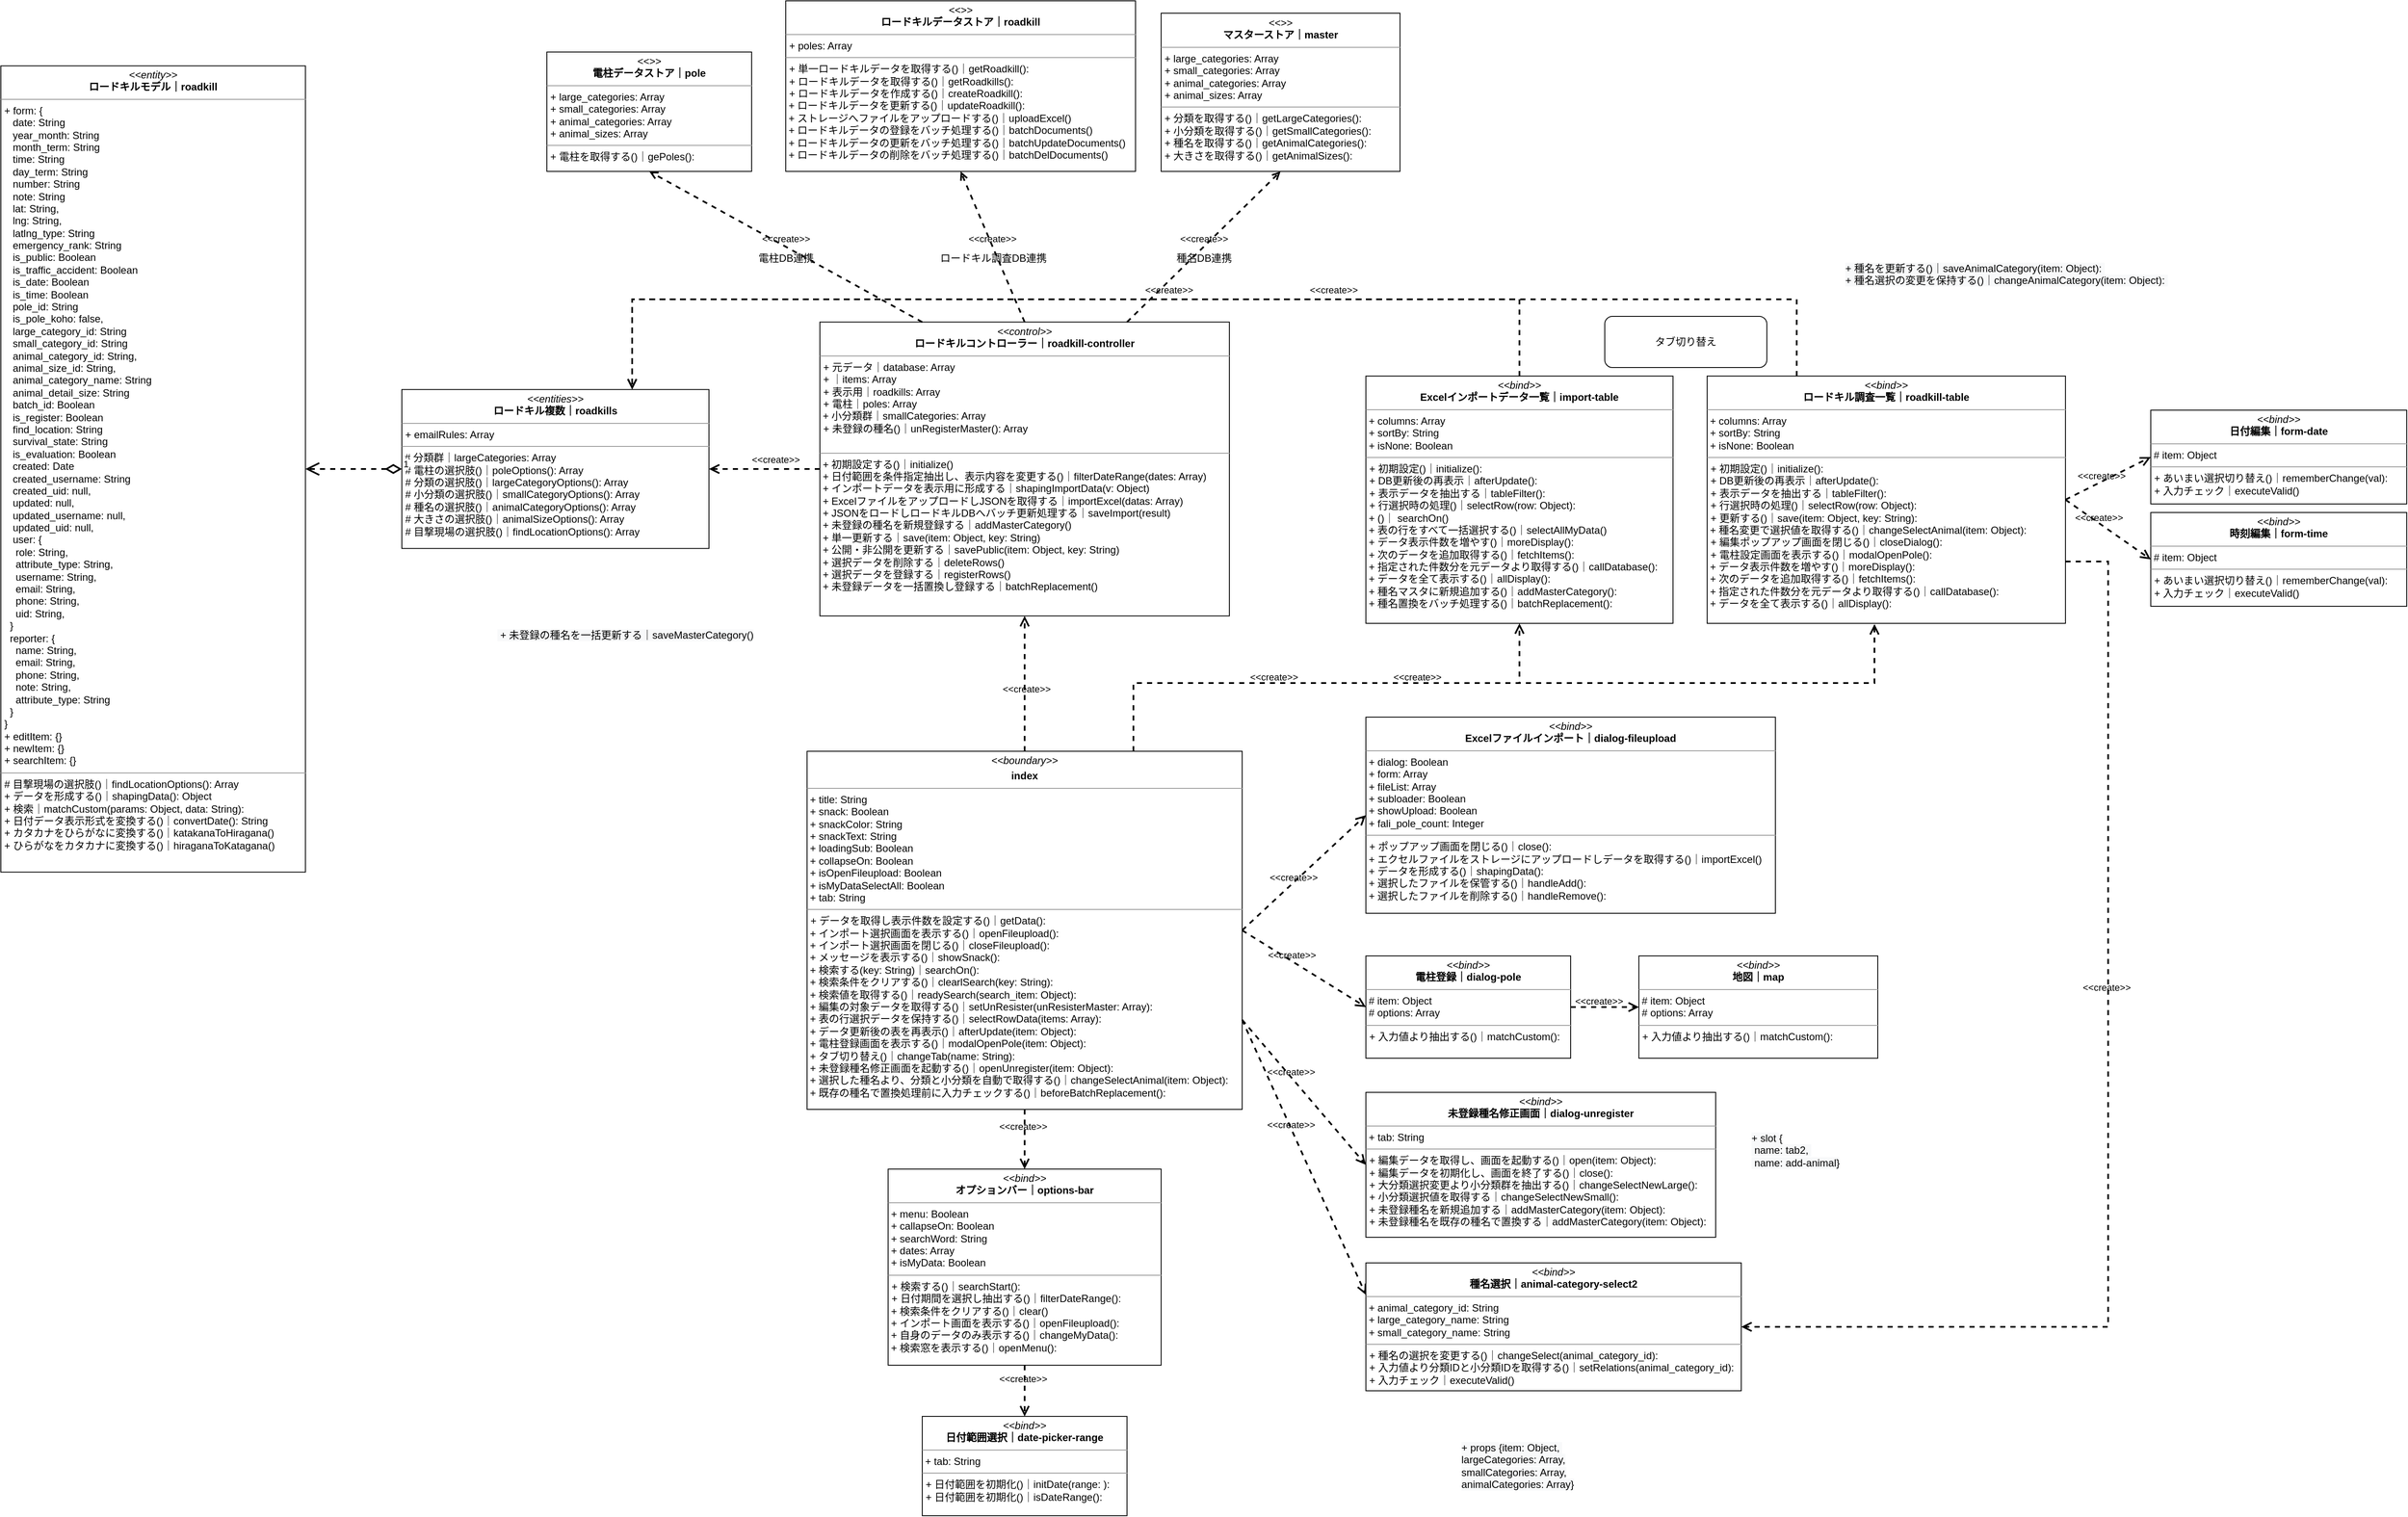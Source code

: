 <mxfile version="20.5.3" type="github">
  <diagram id="zyart6CyCgwCbj-dB3mO" name="ページ1">
    <mxGraphModel dx="1805" dy="4133" grid="1" gridSize="10" guides="1" tooltips="1" connect="1" arrows="1" fold="1" page="1" pageScale="1" pageWidth="1654" pageHeight="1169" math="0" shadow="0">
      <root>
        <mxCell id="0" />
        <mxCell id="1" parent="0" />
        <mxCell id="S_mowEQjYaKNZHytIynT-1" value="&lt;p style=&quot;margin:0px;margin-top:4px;text-align:center;&quot;&gt;&lt;i&gt;&amp;lt;&amp;lt;control&amp;gt;&amp;gt;&lt;/i&gt;&lt;br&gt;&lt;b&gt;ロードキルコントローラー｜roadkill-controller&lt;/b&gt;&lt;/p&gt;&lt;hr size=&quot;1&quot;&gt;&lt;p style=&quot;margin: 0px 0px 0px 4px;&quot;&gt;+ 元データ｜database: Array&lt;br&gt;&lt;/p&gt;&lt;p style=&quot;margin: 0px 0px 0px 4px;&quot;&gt;+ ｜items: Array&lt;br&gt;&lt;/p&gt;&lt;p style=&quot;margin: 0px 0px 0px 4px;&quot;&gt;+ 表示用｜roadkills: Array&lt;/p&gt;&lt;p style=&quot;margin: 0px 0px 0px 4px;&quot;&gt;+ 電柱｜poles: Array&lt;br&gt;&lt;/p&gt;&lt;div&gt;&lt;div&gt;&amp;nbsp;+ 小分類群｜smallCategories: Array&lt;/div&gt;&lt;/div&gt;&lt;p style=&quot;margin:0px;margin-left:4px;&quot;&gt;+ 未登録の種名()｜unRegisterMaster(): Array&lt;/p&gt;&lt;br&gt;&lt;div&gt;&lt;/div&gt;&lt;hr size=&quot;1&quot;&gt;&lt;p style=&quot;margin:0px;margin-left:4px;&quot;&gt;&lt;/p&gt;&amp;nbsp;&lt;span style=&quot;background-color: initial;&quot;&gt;+ 初期設定&lt;/span&gt;する()｜&lt;span style=&quot;background-color: initial;&quot;&gt;initialize()&lt;/span&gt;&lt;span style=&quot;background-color: initial;&quot;&gt;&lt;br&gt;&lt;/span&gt;&amp;nbsp;+ 日付範囲を条件指定抽出し、表示内容を変更する()｜&lt;span style=&quot;background-color: initial;&quot;&gt;filterDateRange(dates: Array)&lt;br&gt;&lt;/span&gt;&lt;span style=&quot;background-color: initial;&quot;&gt;&amp;nbsp;+ インポートデータを表示用に形成する｜shapingImportData(v: Object)&lt;br&gt;&lt;/span&gt;&amp;nbsp;+ ExcelファイルをアップロードしJSONを取得する｜importExcel(datas: Array)&lt;br&gt;&amp;nbsp;+ JSONをロードしロードキルDBへバッチ更新処理する｜saveImport(result)&lt;br&gt;&amp;nbsp;+ 未登録の種名を新規登録する｜addMasterCategory()&lt;br&gt;&amp;nbsp;+ 単一更新する｜save(item: Object, key: String)&lt;br&gt;&amp;nbsp;+ 公開・非公開を更新する｜savePublic(item: Object, key: String)&lt;br&gt;&amp;nbsp;+ 選択データを削除する｜deleteRows()&lt;br&gt;&amp;nbsp;+ 選択データを登録する｜registerRows()&lt;br&gt;&amp;nbsp;+ 未登録データを一括置換し登録する｜batchReplacement()" style="verticalAlign=top;align=left;overflow=fill;fontSize=12;fontFamily=Helvetica;html=1;" parent="1" vertex="1">
          <mxGeometry x="1120" y="-1903.31" width="480" height="344.63" as="geometry" />
        </mxCell>
        <mxCell id="S_mowEQjYaKNZHytIynT-2" value="&lt;p style=&quot;margin:0px;margin-top:4px;text-align:center;&quot;&gt;&lt;i&gt;&amp;lt;&amp;lt;entity&amp;gt;&amp;gt;&lt;/i&gt;&lt;br&gt;&lt;b&gt;ロードキルモデル｜roadkill&lt;/b&gt;&lt;/p&gt;&lt;hr size=&quot;1&quot;&gt;&lt;p style=&quot;margin:0px;margin-left:4px;&quot;&gt;&lt;span style=&quot;background-color: initial;&quot;&gt;+ form: {&amp;nbsp;&lt;/span&gt;&lt;br&gt;&lt;/p&gt;&lt;p style=&quot;margin:0px;margin-left:4px;&quot;&gt;&amp;nbsp; &amp;nbsp;date: String&lt;/p&gt;&lt;p style=&quot;margin:0px;margin-left:4px;&quot;&gt;&amp;nbsp; &amp;nbsp;year_month: String&lt;/p&gt;&lt;p style=&quot;margin:0px;margin-left:4px;&quot;&gt;&amp;nbsp; &amp;nbsp;month_term: String&lt;/p&gt;&lt;p style=&quot;margin:0px;margin-left:4px;&quot;&gt;&amp;nbsp; &amp;nbsp;time: String&lt;/p&gt;&lt;p style=&quot;margin:0px;margin-left:4px;&quot;&gt;&amp;nbsp; &amp;nbsp;day_term: String&lt;/p&gt;&lt;p style=&quot;margin:0px;margin-left:4px;&quot;&gt;&amp;nbsp; &amp;nbsp;number: String&lt;/p&gt;&lt;p style=&quot;margin:0px;margin-left:4px;&quot;&gt;&amp;nbsp; &amp;nbsp;note: String&lt;/p&gt;&lt;p style=&quot;margin:0px;margin-left:4px;&quot;&gt;&amp;nbsp; &amp;nbsp;lat: String,&lt;/p&gt;&lt;p style=&quot;margin:0px;margin-left:4px;&quot;&gt;&amp;nbsp; &amp;nbsp;lng: String,&lt;/p&gt;&lt;p style=&quot;margin:0px;margin-left:4px;&quot;&gt;&amp;nbsp; &amp;nbsp;latlng_type: String&lt;/p&gt;&lt;p style=&quot;margin:0px;margin-left:4px;&quot;&gt;&amp;nbsp; &amp;nbsp;emergency_rank: String&lt;/p&gt;&lt;p style=&quot;margin:0px;margin-left:4px;&quot;&gt;&amp;nbsp; &amp;nbsp;is_public: Boolean&lt;/p&gt;&lt;p style=&quot;margin:0px;margin-left:4px;&quot;&gt;&amp;nbsp; &amp;nbsp;is_traffic_accident: Boolean&lt;/p&gt;&lt;p style=&quot;margin:0px;margin-left:4px;&quot;&gt;&lt;span style=&quot;background-color: initial;&quot;&gt;&amp;nbsp; &amp;nbsp;is_date: Boolean&lt;/span&gt;&lt;br&gt;&lt;/p&gt;&lt;p style=&quot;margin:0px;margin-left:4px;&quot;&gt;&amp;nbsp; &amp;nbsp;is_time: Boolean&lt;/p&gt;&lt;p style=&quot;margin:0px;margin-left:4px;&quot;&gt;&amp;nbsp; &amp;nbsp;pole_id: String&lt;/p&gt;&lt;p style=&quot;margin:0px;margin-left:4px;&quot;&gt;&amp;nbsp; &amp;nbsp;is_pole_koho: false,&lt;/p&gt;&lt;p style=&quot;margin:0px;margin-left:4px;&quot;&gt;&amp;nbsp; &amp;nbsp;large_category_id: String&lt;/p&gt;&lt;p style=&quot;margin:0px;margin-left:4px;&quot;&gt;&amp;nbsp; &amp;nbsp;small_category_id: String&lt;/p&gt;&lt;p style=&quot;margin:0px;margin-left:4px;&quot;&gt;&amp;nbsp; &amp;nbsp;animal_category_id: String,&lt;/p&gt;&lt;p style=&quot;margin:0px;margin-left:4px;&quot;&gt;&amp;nbsp; &amp;nbsp;animal_size_id: String,&lt;/p&gt;&lt;p style=&quot;margin:0px;margin-left:4px;&quot;&gt;&amp;nbsp; &amp;nbsp;animal_category_name: String&lt;/p&gt;&lt;p style=&quot;margin:0px;margin-left:4px;&quot;&gt;&amp;nbsp; &amp;nbsp;animal_detail_size: String&lt;/p&gt;&lt;p style=&quot;margin:0px;margin-left:4px;&quot;&gt;&amp;nbsp; &amp;nbsp;batch_id: Boolean&lt;/p&gt;&lt;p style=&quot;margin:0px;margin-left:4px;&quot;&gt;&amp;nbsp; &amp;nbsp;is_register: Boolean&lt;br&gt;&lt;/p&gt;&lt;p style=&quot;margin:0px;margin-left:4px;&quot;&gt;&amp;nbsp; &amp;nbsp;find_location: String&lt;/p&gt;&lt;p style=&quot;margin:0px;margin-left:4px;&quot;&gt;&amp;nbsp; &amp;nbsp;survival_state: String&lt;/p&gt;&lt;p style=&quot;margin:0px;margin-left:4px;&quot;&gt;&amp;nbsp; &amp;nbsp;is_evaluation: Boolean&lt;/p&gt;&lt;p style=&quot;margin:0px;margin-left:4px;&quot;&gt;&amp;nbsp; &amp;nbsp;created: Date&lt;/p&gt;&lt;p style=&quot;margin:0px;margin-left:4px;&quot;&gt;&amp;nbsp; &amp;nbsp;created_username: String&lt;/p&gt;&lt;p style=&quot;margin:0px;margin-left:4px;&quot;&gt;&amp;nbsp; &amp;nbsp;created_uid: null,&lt;/p&gt;&lt;p style=&quot;margin:0px;margin-left:4px;&quot;&gt;&amp;nbsp; &amp;nbsp;updated: null,&lt;/p&gt;&lt;p style=&quot;margin:0px;margin-left:4px;&quot;&gt;&amp;nbsp; &amp;nbsp;updated_username: null,&lt;/p&gt;&lt;p style=&quot;margin:0px;margin-left:4px;&quot;&gt;&amp;nbsp; &amp;nbsp;updated_uid: null,&lt;/p&gt;&lt;p style=&quot;margin:0px;margin-left:4px;&quot;&gt;&amp;nbsp; &amp;nbsp;user: {&lt;/p&gt;&lt;p style=&quot;margin:0px;margin-left:4px;&quot;&gt;&amp;nbsp; &amp;nbsp; role: String,&lt;/p&gt;&lt;p style=&quot;margin:0px;margin-left:4px;&quot;&gt;&amp;nbsp; &amp;nbsp; attribute_type: String,&lt;/p&gt;&lt;p style=&quot;margin:0px;margin-left:4px;&quot;&gt;&amp;nbsp; &amp;nbsp; username: String,&lt;/p&gt;&lt;p style=&quot;margin:0px;margin-left:4px;&quot;&gt;&amp;nbsp; &amp;nbsp; email: String,&lt;/p&gt;&lt;p style=&quot;margin:0px;margin-left:4px;&quot;&gt;&amp;nbsp; &amp;nbsp; phone: String,&lt;/p&gt;&lt;p style=&quot;margin:0px;margin-left:4px;&quot;&gt;&amp;nbsp; &amp;nbsp; uid: String,&lt;/p&gt;&lt;p style=&quot;margin:0px;margin-left:4px;&quot;&gt;&amp;nbsp; }&lt;/p&gt;&lt;p style=&quot;margin:0px;margin-left:4px;&quot;&gt;&amp;nbsp; reporter: {&lt;/p&gt;&lt;p style=&quot;margin:0px;margin-left:4px;&quot;&gt;&amp;nbsp; &amp;nbsp; name: String,&lt;/p&gt;&lt;p style=&quot;margin:0px;margin-left:4px;&quot;&gt;&amp;nbsp; &amp;nbsp; email: String,&lt;/p&gt;&lt;p style=&quot;margin:0px;margin-left:4px;&quot;&gt;&amp;nbsp; &amp;nbsp; phone: String,&lt;/p&gt;&lt;p style=&quot;margin:0px;margin-left:4px;&quot;&gt;&amp;nbsp; &amp;nbsp; note: String,&lt;/p&gt;&lt;p style=&quot;margin:0px;margin-left:4px;&quot;&gt;&amp;nbsp; &amp;nbsp; attribute_type: String&lt;/p&gt;&lt;p style=&quot;margin:0px;margin-left:4px;&quot;&gt;&amp;nbsp; }&lt;/p&gt;&lt;p style=&quot;margin:0px;margin-left:4px;&quot;&gt;}&lt;/p&gt;&lt;p style=&quot;margin:0px;margin-left:4px;&quot;&gt;+&amp;nbsp;editItem: {}&lt;br&gt;&lt;/p&gt;&lt;p style=&quot;margin: 0px 0px 0px 4px;&quot;&gt;&lt;span style=&quot;background-color: initial;&quot;&gt;+&amp;nbsp;newItem: {}&lt;/span&gt;&lt;br&gt;&lt;/p&gt;&lt;p style=&quot;margin: 0px 0px 0px 4px;&quot;&gt;+&amp;nbsp;searchItem: {}&lt;span style=&quot;background-color: initial;&quot;&gt;&lt;br&gt;&lt;/span&gt;&lt;/p&gt;&lt;hr size=&quot;1&quot;&gt;&lt;p style=&quot;margin: 0px 0px 0px 4px;&quot;&gt;&lt;span style=&quot;background-color: initial;&quot;&gt;#&lt;/span&gt;&amp;nbsp;目撃現場の選択肢()｜findLocationOptions(): Array&lt;br&gt;&lt;/p&gt;&lt;p style=&quot;margin: 0px 0px 0px 4px;&quot;&gt;+ データを形成する()｜shapingData(): Object&lt;br&gt;&lt;/p&gt;&lt;p style=&quot;margin: 0px 0px 0px 4px;&quot;&gt;+ 検索｜matchCustom(params: Object, data: String):&amp;nbsp;&lt;/p&gt;&lt;p style=&quot;margin: 0px 0px 0px 4px;&quot;&gt;+ 日付データ表示形式を変換する()｜convertDate(): String&lt;br&gt;&lt;/p&gt;&lt;p style=&quot;margin: 0px 0px 0px 4px;&quot;&gt;+ カタカナをひらがなに変換する()｜katakanaToHiragana()&lt;/p&gt;&lt;p style=&quot;margin: 0px 0px 0px 4px;&quot;&gt;+ ひらがなをカタカナ&lt;span style=&quot;background-color: initial;&quot;&gt;に変換する()｜hiraganaToKatagana()&lt;/span&gt;&lt;/p&gt;" style="verticalAlign=top;align=left;overflow=fill;fontSize=12;fontFamily=Helvetica;html=1;" parent="1" vertex="1">
          <mxGeometry x="160" y="-2203.75" width="357" height="945.5" as="geometry" />
        </mxCell>
        <mxCell id="S_mowEQjYaKNZHytIynT-3" value="&lt;p style=&quot;margin:0px;margin-top:4px;text-align:center;&quot;&gt;&lt;i&gt;&amp;lt;&amp;lt;boundary&amp;gt;&amp;gt;&lt;/i&gt;&lt;b&gt;&lt;br&gt;&lt;/b&gt;&lt;/p&gt;&lt;p style=&quot;margin:0px;margin-top:4px;text-align:center;&quot;&gt;&lt;b&gt;index&lt;/b&gt;&lt;/p&gt;&lt;hr size=&quot;1&quot;&gt;&lt;div&gt;&lt;span style=&quot;background-color: initial;&quot;&gt;&amp;nbsp;+&lt;/span&gt;&lt;span style=&quot;background-color: initial;&quot;&gt;&amp;nbsp;&lt;/span&gt;&lt;span style=&quot;background-color: initial;&quot;&gt;title: String&lt;/span&gt;&lt;br&gt;&lt;/div&gt;&lt;div&gt;&lt;div&gt;&lt;span style=&quot;background-color: initial;&quot;&gt;&amp;nbsp;+&lt;/span&gt;&lt;span style=&quot;background-color: initial;&quot;&gt;&amp;nbsp;&lt;/span&gt;snack: Boolean&lt;/div&gt;&lt;div&gt;&lt;span style=&quot;background-color: initial;&quot;&gt;&amp;nbsp;+&lt;/span&gt;&lt;span style=&quot;background-color: initial;&quot;&gt;&amp;nbsp;&lt;/span&gt;snackColor: String&lt;/div&gt;&lt;div&gt;&lt;span style=&quot;background-color: initial;&quot;&gt;&amp;nbsp;+&lt;/span&gt;&lt;span style=&quot;background-color: initial;&quot;&gt;&amp;nbsp;&lt;/span&gt;snackText:&amp;nbsp;&lt;span style=&quot;background-color: initial;&quot;&gt;String&lt;/span&gt;&lt;/div&gt;&lt;div&gt;&lt;span style=&quot;background-color: initial;&quot;&gt;&amp;nbsp;+&lt;/span&gt;&lt;span style=&quot;background-color: initial;&quot;&gt;&amp;nbsp;&lt;/span&gt;loadingSub: Boolean&lt;/div&gt;&lt;div&gt;&lt;span style=&quot;background-color: initial;&quot;&gt;&amp;nbsp;+&lt;/span&gt;&lt;span style=&quot;background-color: initial;&quot;&gt;&amp;nbsp;&lt;/span&gt;collapseOn:&amp;nbsp;&lt;span style=&quot;background-color: initial;&quot;&gt;Boolean&lt;/span&gt;&lt;/div&gt;&lt;div&gt;&lt;span style=&quot;background-color: initial;&quot;&gt;&amp;nbsp;+&lt;/span&gt;&lt;span style=&quot;background-color: initial;&quot;&gt;&amp;nbsp;&lt;/span&gt;isOpenFileupload:&amp;nbsp;&lt;span style=&quot;background-color: initial;&quot;&gt;Boolean&lt;/span&gt;&lt;/div&gt;&lt;div&gt;&lt;span style=&quot;background-color: initial;&quot;&gt;&amp;nbsp;+&lt;/span&gt;&lt;span style=&quot;background-color: initial;&quot;&gt;&amp;nbsp;&lt;/span&gt;isMyDataSelectAll:&amp;nbsp;&lt;span style=&quot;background-color: initial;&quot;&gt;Boolean&lt;/span&gt;&lt;/div&gt;&lt;div&gt;&lt;span style=&quot;background-color: initial;&quot;&gt;&amp;nbsp;+&lt;/span&gt;&lt;span style=&quot;background-color: initial;&quot;&gt;&amp;nbsp;&lt;/span&gt;tab: String&lt;/div&gt;&lt;/div&gt;&lt;hr size=&quot;1&quot;&gt;&lt;p style=&quot;margin:0px;margin-left:4px;&quot;&gt;&lt;span style=&quot;background-color: initial;&quot;&gt;+ データを取得し表示件数を設定する()｜getData():&amp;nbsp;&lt;/span&gt;&lt;/p&gt;&amp;nbsp;+ インポート選択画面を表示する()｜openFileupload():&amp;nbsp;&lt;br&gt;&amp;nbsp;+ インポート選択画面を閉じる()｜closeFileupload():&amp;nbsp;&lt;br&gt;&amp;nbsp;+ メッセージを表示する()｜showSnack():&amp;nbsp;&lt;br&gt;&amp;nbsp;+ 検索する(key: String)｜searchOn():&amp;nbsp;&lt;br&gt;&lt;span style=&quot;&quot;&gt;&amp;nbsp;+ 検索条件をクリアする()｜clearlSearch(key: String):&amp;nbsp;&lt;/span&gt;&lt;br&gt;&amp;nbsp;+ 検索値を取得する()｜readySearch(search_item: Object):&amp;nbsp;&lt;br&gt;&amp;nbsp;+ 編集の対象データを取得する()｜setUnResister(unResisterMaster: Array):&amp;nbsp;&lt;br&gt;&amp;nbsp;+ 表の行選択データを保持する()｜selectRowData(items: Array):&lt;br&gt;&amp;nbsp;+ データ更新後の表を再表示()｜afterUpdate(item: Object):&lt;br&gt;&amp;nbsp;+ 電柱登録画面を表示する()｜modalOpenPole(item: Object):&lt;br&gt;&amp;nbsp;+ タブ切り替え()｜changeTab(name: String):&lt;br&gt;&amp;nbsp;+ 未登録種名修正画面を起動する()｜openUnregister(item: Object):&lt;br&gt;&amp;nbsp;+ 選択した種名より、分類と小分類を自動で取得する()｜changeSelectAnimal(item: Object):&lt;br&gt;&amp;nbsp;+ 既存の種名で置換処理前に入力チェックする()｜beforeBatchReplacement():" style="verticalAlign=top;align=left;overflow=fill;fontSize=12;fontFamily=Helvetica;html=1;" parent="1" vertex="1">
          <mxGeometry x="1105" y="-1400" width="510" height="420" as="geometry" />
        </mxCell>
        <mxCell id="S_mowEQjYaKNZHytIynT-4" value="&amp;lt;&amp;lt;create&amp;gt;&amp;gt;" style="endArrow=open;startArrow=none;endFill=0;startFill=0;endSize=8;html=1;verticalAlign=bottom;dashed=1;labelBackgroundColor=none;rounded=0;fontColor=#000000;sourcePerimeterSpacing=0;targetPerimeterSpacing=0;strokeWidth=2;jumpSize=6;entryX=1;entryY=0.5;entryDx=0;entryDy=0;" parent="1" source="S_mowEQjYaKNZHytIynT-1" target="S_mowEQjYaKNZHytIynT-5" edge="1">
          <mxGeometry x="-0.189" y="-2" width="160" relative="1" as="geometry">
            <mxPoint x="-70" y="-1305.5" as="sourcePoint" />
            <mxPoint x="-140" y="-1305.5" as="targetPoint" />
            <mxPoint as="offset" />
          </mxGeometry>
        </mxCell>
        <mxCell id="S_mowEQjYaKNZHytIynT-5" value="&lt;p style=&quot;margin:0px;margin-top:4px;text-align:center;&quot;&gt;&lt;i&gt;&amp;lt;&amp;lt;entities&amp;gt;&amp;gt;&lt;/i&gt;&lt;br&gt;&lt;b&gt;ロードキル複数｜roadkills&lt;/b&gt;&lt;br&gt;&lt;/p&gt;&lt;hr size=&quot;1&quot;&gt;&lt;p style=&quot;margin:0px;margin-left:4px;&quot;&gt;+ emailRules: Array&lt;/p&gt;&lt;hr size=&quot;1&quot;&gt;&lt;div&gt;&amp;nbsp;#&amp;nbsp;分類群｜largeCategories: Array&lt;br&gt;&lt;/div&gt;&lt;div&gt;&lt;p style=&quot;margin: 0px 0px 0px 4px;&quot;&gt;# 電柱の選択肢()｜poleOptions(): Array&lt;br&gt;&lt;/p&gt;&lt;p style=&quot;margin: 0px 0px 0px 4px;&quot;&gt;&lt;span style=&quot;background-color: initial;&quot;&gt;#&lt;/span&gt;&amp;nbsp;分類の選択肢()｜largeCategoryOptions(): Array&lt;br&gt;&lt;/p&gt;&lt;p style=&quot;margin: 0px 0px 0px 4px;&quot;&gt;&lt;span style=&quot;background-color: initial;&quot;&gt;#&lt;/span&gt;&amp;nbsp;小分類の選択肢()｜smallCategoryOptions(): Array&lt;br&gt;&lt;/p&gt;&lt;p style=&quot;margin: 0px 0px 0px 4px;&quot;&gt;&lt;span style=&quot;background-color: initial;&quot;&gt;#&lt;/span&gt;&amp;nbsp;種名の選択肢()｜animalCategoryOptions(): Array&lt;br&gt;&lt;/p&gt;&lt;p style=&quot;margin: 0px 0px 0px 4px;&quot;&gt;&lt;span style=&quot;background-color: initial;&quot;&gt;#&lt;/span&gt;&amp;nbsp;大きさの選択肢()｜animalSizeOptions(): Array&lt;br&gt;&lt;/p&gt;&lt;p style=&quot;margin: 0px 0px 0px 4px;&quot;&gt;&lt;span style=&quot;background-color: initial;&quot;&gt;#&lt;/span&gt;&amp;nbsp;目撃現場の選択肢()｜findLocationOptions(): Array&lt;/p&gt;&lt;/div&gt;" style="verticalAlign=top;align=left;overflow=fill;fontSize=12;fontFamily=Helvetica;html=1;fontColor=#000000;" parent="1" vertex="1">
          <mxGeometry x="630" y="-1824.19" width="360" height="186.38" as="geometry" />
        </mxCell>
        <mxCell id="S_mowEQjYaKNZHytIynT-6" value="&lt;p style=&quot;margin:0px;margin-top:4px;text-align:center;&quot;&gt;&lt;i&gt;&amp;lt;&amp;lt;bind&amp;gt;&amp;gt;&lt;/i&gt;&lt;br&gt;&lt;b&gt;ロードキル調査一覧｜roadkill-table&lt;/b&gt;&lt;/p&gt;&lt;hr size=&quot;1&quot;&gt;&lt;div&gt;&lt;span style=&quot;background-color: initial;&quot;&gt;&amp;nbsp;+ columns: Array&lt;/span&gt;&lt;br&gt;&lt;/div&gt;&lt;div&gt;&amp;nbsp;+ sortBy: String&lt;/div&gt;&lt;div&gt;&lt;span style=&quot;background-color: initial;&quot;&gt;&amp;nbsp;+ isNone: Boolean&lt;/span&gt;&lt;/div&gt;&lt;hr size=&quot;1&quot;&gt;&lt;p style=&quot;margin:0px;margin-left:4px;&quot;&gt;&lt;span style=&quot;background-color: initial;&quot;&gt;+ 初期設定()｜initialize():&amp;nbsp;&lt;/span&gt;&lt;/p&gt;&lt;p style=&quot;margin:0px;margin-left:4px;&quot;&gt;&lt;span style=&quot;background-color: initial;&quot;&gt;+ DB更新後の再表示｜afterUpdate():&lt;/span&gt;&lt;/p&gt;&lt;p style=&quot;margin:0px;margin-left:4px;&quot;&gt;&lt;span style=&quot;background-color: initial;&quot;&gt;+ 表示データを抽出する｜tableFilter():&lt;/span&gt;&lt;/p&gt;&lt;p style=&quot;margin:0px;margin-left:4px;&quot;&gt;+ 行選択時の処理()｜selectRow(row: Object):&lt;br&gt;+ 更新する()｜save(item: Object, key: String):&amp;nbsp;&lt;/p&gt;&amp;nbsp;+ 種名変更で選択値を取得する()｜&lt;span style=&quot;background-color: initial;&quot;&gt;changeSelectAnimal(item: Object):&lt;/span&gt;&lt;br&gt;&lt;p style=&quot;margin:0px;margin-left:4px;&quot;&gt;+ 編集ポップアップ画面を閉じる()｜closeDialog():&lt;br&gt;&lt;/p&gt;&lt;p style=&quot;margin:0px;margin-left:4px;&quot;&gt;+ 電柱設定画面を表示する()｜modalOpenPole():&lt;br&gt;&lt;/p&gt;&amp;nbsp;+ データ表示件数を増やす()｜moreDisplay():&lt;br&gt;&amp;nbsp;+ 次のデータを追加取得する()｜fetchItems():&amp;nbsp;&lt;br&gt;&amp;nbsp;+ 指定された件数分を元データより取得する()｜callDatabase():&lt;br&gt;&amp;nbsp;+ データを全て表示する()｜allDisplay():&amp;nbsp;" style="verticalAlign=top;align=left;overflow=fill;fontSize=12;fontFamily=Helvetica;html=1;" parent="1" vertex="1">
          <mxGeometry x="2160" y="-1840" width="420" height="290" as="geometry" />
        </mxCell>
        <mxCell id="S_mowEQjYaKNZHytIynT-7" value="&lt;p style=&quot;margin:0px;margin-top:4px;text-align:center;&quot;&gt;&lt;i&gt;&amp;lt;&amp;lt;&amp;gt;&amp;gt;&lt;/i&gt;&lt;br&gt;&lt;b&gt;ロードキルデータストア｜roadkill&lt;/b&gt;&lt;br&gt;&lt;/p&gt;&lt;hr size=&quot;1&quot;&gt;&lt;p style=&quot;margin:0px;margin-left:4px;&quot;&gt;+ poles: Array&lt;/p&gt;&lt;hr size=&quot;1&quot;&gt;&lt;p style=&quot;margin:0px;margin-left:4px;&quot;&gt;&lt;span style=&quot;background-color: initial;&quot;&gt;+ 単一ロードキルデータを取得する()｜getRoadkill():&lt;/span&gt;&lt;/p&gt;&lt;p style=&quot;margin:0px;margin-left:4px;&quot;&gt;+ ロードキルデータを取得する()｜getRoadkills():&lt;span style=&quot;background-color: initial;&quot;&gt;&lt;br&gt;&lt;/span&gt;&lt;/p&gt;&lt;p style=&quot;margin:0px;margin-left:4px;&quot;&gt;+ ロードキルデータを作成する()｜createRoadkill():&lt;/p&gt;&amp;nbsp;+&amp;nbsp;ロードキルデータを更新する()｜updateRoadkill():&lt;br&gt;&amp;nbsp;+ ストレージへファイルをアップロードする()｜uploadExcel()&lt;br&gt;&amp;nbsp;+ ロードキルデータの登録をバッチ処理する()｜batchDocuments()&lt;br&gt;&amp;nbsp;+ ロードキルデータの更新をバッチ処理する()｜batchUpdateDocuments()&lt;br&gt;&amp;nbsp;+ ロードキルデータの削除をバッチ処理する()｜batchDelDocuments()" style="verticalAlign=top;align=left;overflow=fill;fontSize=12;fontFamily=Helvetica;html=1;fontColor=#000000;" parent="1" vertex="1">
          <mxGeometry x="1080" y="-2280" width="410" height="200" as="geometry" />
        </mxCell>
        <mxCell id="S_mowEQjYaKNZHytIynT-9" value="&lt;p style=&quot;margin:0px;margin-top:4px;text-align:center;&quot;&gt;&lt;i&gt;&amp;lt;&amp;lt;bind&amp;gt;&amp;gt;&lt;/i&gt;&lt;br&gt;&lt;b&gt;Excelファイルインポート｜dialog-fileupload&lt;/b&gt;&lt;/p&gt;&lt;hr size=&quot;1&quot;&gt;&lt;div&gt;&amp;nbsp;+ dialog: Boolean&lt;br&gt;&lt;/div&gt;&lt;div&gt;&amp;nbsp;+ form: Array&lt;/div&gt;&lt;div&gt;&amp;nbsp;+ fileList: Array&amp;nbsp;&lt;/div&gt;&lt;div&gt;&lt;span style=&quot;background-color: initial;&quot;&gt;&amp;nbsp;+ subloader: Boolean&lt;/span&gt;&lt;br&gt;&lt;/div&gt;&lt;div&gt;&lt;span style=&quot;background-color: initial;&quot;&gt;&amp;nbsp;+ showUpload: Boolean&lt;/span&gt;&lt;br&gt;&lt;/div&gt;&lt;div&gt;&amp;nbsp;+ fali_pole_count: Integer&lt;/div&gt;&lt;hr size=&quot;1&quot;&gt;&lt;p style=&quot;margin:0px;margin-left:4px;&quot;&gt;&lt;span style=&quot;background-color: initial;&quot;&gt;+ ポップアップ画面を閉じる()｜close():&amp;nbsp;&lt;/span&gt;&lt;/p&gt;&amp;nbsp;+ エクセルファイルをストレージにアップロードしデータを取得する()｜importExcel()&lt;br&gt;&amp;nbsp;+ データを形成する()｜shapingData():&amp;nbsp;&lt;br&gt;&amp;nbsp;+ 選択したファイルを保管する()｜handleAdd():&amp;nbsp;&lt;br&gt;&amp;nbsp;+ 選択したファイルを削除する()｜handleRemove():&amp;nbsp;" style="verticalAlign=top;align=left;overflow=fill;fontSize=12;fontFamily=Helvetica;html=1;" parent="1" vertex="1">
          <mxGeometry x="1760" y="-1440" width="480" height="230" as="geometry" />
        </mxCell>
        <mxCell id="tRx8zdkAiEcFHVcpoWSq-1" value="&lt;p style=&quot;margin:0px;margin-top:4px;text-align:center;&quot;&gt;&lt;i&gt;&amp;lt;&amp;lt;bind&amp;gt;&amp;gt;&lt;/i&gt;&lt;br&gt;&lt;b&gt;オプションバー｜options-bar&lt;/b&gt;&lt;/p&gt;&lt;hr size=&quot;1&quot;&gt;&lt;div&gt;&amp;nbsp;+ menu: Boolean&lt;span style=&quot;background-color: initial;&quot;&gt;&lt;br&gt;&lt;/span&gt;&lt;/div&gt;&lt;div&gt;&lt;span style=&quot;background-color: initial;&quot;&gt;&amp;nbsp;+ callapseOn: Boolean&lt;/span&gt;&lt;/div&gt;&lt;div&gt;&lt;span style=&quot;background-color: initial;&quot;&gt;&amp;nbsp;+ searchWord: String&lt;/span&gt;&lt;/div&gt;&lt;div&gt;&lt;span style=&quot;background-color: initial;&quot;&gt;&amp;nbsp;+ dates: Array&lt;/span&gt;&lt;/div&gt;&lt;div&gt;&amp;nbsp;+ isMyData: Boolean&lt;span style=&quot;background-color: initial;&quot;&gt;&lt;br&gt;&lt;/span&gt;&lt;/div&gt;&lt;hr size=&quot;1&quot;&gt;&lt;p style=&quot;margin:0px;margin-left:4px;&quot;&gt;&lt;span style=&quot;background-color: initial;&quot;&gt;+ 検索する()｜searchStart():&amp;nbsp;&lt;/span&gt;&lt;/p&gt;&lt;p style=&quot;margin:0px;margin-left:4px;&quot;&gt;+ 日付期間を選択し抽出する()｜filterDateRange():&amp;nbsp;&lt;br&gt;&lt;/p&gt;&amp;nbsp;+ 検索条件をクリアする()｜clear()&lt;br&gt;&amp;nbsp;+ インポート画面を表示する()｜openFileupload():&lt;br&gt;&amp;nbsp;+ 自身のデータのみ表示する()｜changeMyData():&lt;br&gt;&amp;nbsp;+ 検索窓を表示する()｜openMenu():&lt;span style=&quot;background-color: initial;&quot;&gt;&lt;br&gt;&lt;/span&gt;" style="verticalAlign=top;align=left;overflow=fill;fontSize=12;fontFamily=Helvetica;html=1;" parent="1" vertex="1">
          <mxGeometry x="1200" y="-910" width="320" height="230" as="geometry" />
        </mxCell>
        <mxCell id="tRx8zdkAiEcFHVcpoWSq-2" value="&lt;p style=&quot;margin:0px;margin-top:4px;text-align:center;&quot;&gt;&lt;i&gt;&amp;lt;&amp;lt;bind&amp;gt;&amp;gt;&lt;/i&gt;&lt;br&gt;&lt;b&gt;種名選択｜animal-category-select2&lt;/b&gt;&lt;/p&gt;&lt;hr size=&quot;1&quot;&gt;&lt;div&gt;&lt;span style=&quot;background-color: initial;&quot;&gt;&amp;nbsp;+ animal_category_id: String&lt;/span&gt;&lt;/div&gt;&lt;div&gt;&amp;nbsp;+ large_category_name: String&lt;br&gt;&lt;/div&gt;&lt;div&gt;&amp;nbsp;+ small_category_name: String&lt;br&gt;&lt;/div&gt;&lt;hr size=&quot;1&quot;&gt;&lt;p style=&quot;margin:0px;margin-left:4px;&quot;&gt;&lt;span style=&quot;background-color: initial;&quot;&gt;+ 種名の選択を変更する()｜changeSelect(animal_category_id):&amp;nbsp;&lt;/span&gt;&lt;/p&gt;&lt;p style=&quot;margin:0px;margin-left:4px;&quot;&gt;+ 入力値より分類IDと小分類IDを取得する()｜setRelations(animal_category_id):&amp;nbsp;&lt;span style=&quot;background-color: initial;&quot;&gt;&lt;br&gt;&lt;/span&gt;&lt;/p&gt;&lt;p style=&quot;margin:0px;margin-left:4px;&quot;&gt;+ 入力チェック｜executeValid()&lt;br&gt;&lt;/p&gt;" style="verticalAlign=top;align=left;overflow=fill;fontSize=12;fontFamily=Helvetica;html=1;" parent="1" vertex="1">
          <mxGeometry x="1760" y="-800" width="440" height="150" as="geometry" />
        </mxCell>
        <mxCell id="Y2dZn6hwQQGVv2xvkYA9-1" value="&lt;p style=&quot;margin:0px;margin-top:4px;text-align:center;&quot;&gt;&lt;i&gt;&amp;lt;&amp;lt;bind&amp;gt;&amp;gt;&lt;/i&gt;&lt;br&gt;&lt;b&gt;電柱登録｜dialog-pole&lt;/b&gt;&lt;/p&gt;&lt;hr size=&quot;1&quot;&gt;&lt;div&gt;&lt;span style=&quot;background-color: initial;&quot;&gt;&amp;nbsp;# item: Object&lt;/span&gt;&lt;/div&gt;&lt;div&gt;&lt;span style=&quot;background-color: initial;&quot;&gt;&amp;nbsp;# options: Array&lt;/span&gt;&lt;/div&gt;&lt;hr size=&quot;1&quot;&gt;&lt;p style=&quot;margin:0px;margin-left:4px;&quot;&gt;&lt;span style=&quot;background-color: initial;&quot;&gt;+ 入力値より抽出する()｜matchCustom():&amp;nbsp;&lt;/span&gt;&lt;/p&gt;" style="verticalAlign=top;align=left;overflow=fill;fontSize=12;fontFamily=Helvetica;html=1;" parent="1" vertex="1">
          <mxGeometry x="1760" y="-1160" width="240" height="120" as="geometry" />
        </mxCell>
        <mxCell id="Y2dZn6hwQQGVv2xvkYA9-2" value="&lt;p style=&quot;margin:0px;margin-top:4px;text-align:center;&quot;&gt;&lt;i&gt;&amp;lt;&amp;lt;bind&amp;gt;&amp;gt;&lt;/i&gt;&lt;br&gt;&lt;b&gt;地図｜map&lt;/b&gt;&lt;/p&gt;&lt;hr size=&quot;1&quot;&gt;&lt;div&gt;&lt;span style=&quot;background-color: initial;&quot;&gt;&amp;nbsp;# item: Object&lt;/span&gt;&lt;/div&gt;&lt;div&gt;&lt;span style=&quot;background-color: initial;&quot;&gt;&amp;nbsp;# options: Array&lt;/span&gt;&lt;/div&gt;&lt;hr size=&quot;1&quot;&gt;&lt;p style=&quot;margin:0px;margin-left:4px;&quot;&gt;&lt;span style=&quot;background-color: initial;&quot;&gt;+ 入力値より抽出する()｜matchCustom():&amp;nbsp;&lt;/span&gt;&lt;/p&gt;" style="verticalAlign=top;align=left;overflow=fill;fontSize=12;fontFamily=Helvetica;html=1;" parent="1" vertex="1">
          <mxGeometry x="2080" y="-1160" width="280" height="120" as="geometry" />
        </mxCell>
        <mxCell id="Y2dZn6hwQQGVv2xvkYA9-3" value="&amp;lt;&amp;lt;create&amp;gt;&amp;gt;" style="endArrow=open;startArrow=none;endFill=0;startFill=0;endSize=8;html=1;verticalAlign=bottom;dashed=1;labelBackgroundColor=none;rounded=0;fontColor=#000000;sourcePerimeterSpacing=0;targetPerimeterSpacing=0;strokeWidth=2;jumpSize=6;entryX=0;entryY=0.5;entryDx=0;entryDy=0;" parent="1" source="Y2dZn6hwQQGVv2xvkYA9-1" target="Y2dZn6hwQQGVv2xvkYA9-2" edge="1">
          <mxGeometry x="-0.189" y="-2" width="160" relative="1" as="geometry">
            <mxPoint x="2330" y="-1950" as="sourcePoint" />
            <mxPoint x="1100" y="-1684.0" as="targetPoint" />
            <mxPoint as="offset" />
          </mxGeometry>
        </mxCell>
        <mxCell id="Y2dZn6hwQQGVv2xvkYA9-4" value="&lt;p style=&quot;margin:0px;margin-top:4px;text-align:center;&quot;&gt;&lt;i&gt;&amp;lt;&amp;lt;bind&amp;gt;&amp;gt;&lt;/i&gt;&lt;br&gt;&lt;b&gt;日付編集｜form-date&lt;/b&gt;&lt;/p&gt;&lt;hr size=&quot;1&quot;&gt;&lt;div&gt;&lt;span style=&quot;background-color: initial;&quot;&gt;&amp;nbsp;# item: Object&lt;/span&gt;&lt;/div&gt;&lt;hr size=&quot;1&quot;&gt;&lt;p style=&quot;margin:0px;margin-left:4px;&quot;&gt;&lt;span style=&quot;background-color: initial;&quot;&gt;+ あいまい選択切り替え()｜rememberChange(val):&amp;nbsp;&lt;/span&gt;&lt;/p&gt;&lt;p style=&quot;margin:0px;margin-left:4px;&quot;&gt;&lt;span style=&quot;background-color: initial;&quot;&gt;+ 入力チェック｜executeValid()&lt;br&gt;&lt;/span&gt;&lt;/p&gt;&lt;p style=&quot;margin:0px;margin-left:4px;&quot;&gt;&lt;br&gt;&lt;/p&gt;" style="verticalAlign=top;align=left;overflow=fill;fontSize=12;fontFamily=Helvetica;html=1;" parent="1" vertex="1">
          <mxGeometry x="2680" y="-1800" width="300" height="110" as="geometry" />
        </mxCell>
        <mxCell id="Y2dZn6hwQQGVv2xvkYA9-6" value="&lt;p style=&quot;margin:0px;margin-top:4px;text-align:center;&quot;&gt;&lt;i&gt;&amp;lt;&amp;lt;bind&amp;gt;&amp;gt;&lt;/i&gt;&lt;br&gt;&lt;b&gt;時刻編集｜form-time&lt;/b&gt;&lt;/p&gt;&lt;hr size=&quot;1&quot;&gt;&lt;div&gt;&lt;span style=&quot;background-color: initial;&quot;&gt;&amp;nbsp;# item: Object&lt;/span&gt;&lt;/div&gt;&lt;hr size=&quot;1&quot;&gt;&lt;p style=&quot;margin:0px;margin-left:4px;&quot;&gt;&lt;span style=&quot;background-color: initial;&quot;&gt;+ あいまい選択切り替え()｜rememberChange(val):&amp;nbsp;&lt;/span&gt;&lt;/p&gt;&lt;p style=&quot;margin:0px;margin-left:4px;&quot;&gt;+ 入力チェック｜executeValid()&lt;br&gt;&lt;/p&gt;" style="verticalAlign=top;align=left;overflow=fill;fontSize=12;fontFamily=Helvetica;html=1;" parent="1" vertex="1">
          <mxGeometry x="2680" y="-1680" width="300" height="110" as="geometry" />
        </mxCell>
        <mxCell id="Y2dZn6hwQQGVv2xvkYA9-7" value="&lt;p style=&quot;margin:0px;margin-top:4px;text-align:center;&quot;&gt;&lt;i&gt;&amp;lt;&amp;lt;bind&amp;gt;&amp;gt;&lt;/i&gt;&lt;br&gt;&lt;b&gt;Excelインポートデータ一覧｜import-table&lt;/b&gt;&lt;/p&gt;&lt;hr size=&quot;1&quot;&gt;&lt;div&gt;&lt;span style=&quot;background-color: initial;&quot;&gt;&amp;nbsp;+ columns: Array&lt;/span&gt;&lt;br&gt;&lt;/div&gt;&lt;div&gt;&amp;nbsp;+ sortBy: String&lt;/div&gt;&lt;div&gt;&lt;span style=&quot;background-color: initial;&quot;&gt;&amp;nbsp;+ isNone: Boolean&lt;/span&gt;&lt;/div&gt;&lt;hr size=&quot;1&quot;&gt;&lt;p style=&quot;margin:0px;margin-left:4px;&quot;&gt;&lt;span style=&quot;background-color: initial;&quot;&gt;+ 初期設定()｜initialize():&amp;nbsp;&lt;/span&gt;&lt;/p&gt;&lt;p style=&quot;margin:0px;margin-left:4px;&quot;&gt;&lt;span style=&quot;background-color: initial;&quot;&gt;+ DB更新後の再表示｜afterUpdate():&lt;/span&gt;&lt;/p&gt;&lt;p style=&quot;margin:0px;margin-left:4px;&quot;&gt;&lt;span style=&quot;background-color: initial;&quot;&gt;+ 表示データを抽出する｜tableFilter():&lt;/span&gt;&lt;/p&gt;&lt;p style=&quot;margin:0px;margin-left:4px;&quot;&gt;+ 行選択時の処理()｜selectRow(row: Object):&amp;nbsp;&lt;span style=&quot;background-color: initial;&quot;&gt;&lt;br&gt;&lt;/span&gt;&lt;/p&gt;&amp;nbsp;+ ()｜ searchOn()&lt;br&gt;&amp;nbsp;&lt;span style=&quot;background-color: initial;&quot;&gt;+ 表の行をすべて一括選択&lt;/span&gt;する()｜&lt;span style=&quot;background-color: initial;&quot;&gt;selectAllMyData()&lt;br&gt;&lt;/span&gt;&amp;nbsp;+ データ表示件数を増やす()｜moreDisplay():&lt;br&gt;&amp;nbsp;+ 次のデータを追加取得する()｜fetchItems():&amp;nbsp;&lt;br&gt;&amp;nbsp;+ 指定された件数分を元データより取得する()｜callDatabase():&lt;br&gt;&amp;nbsp;+ データを全て表示する()｜allDisplay():&amp;nbsp;&lt;br&gt;&amp;nbsp;+ 種名マスタに新規追加する()｜addMasterCategory():&lt;br&gt;&amp;nbsp;+ 種名置換をバッチ処理する()｜batchReplacement():&amp;nbsp;" style="verticalAlign=top;align=left;overflow=fill;fontSize=12;fontFamily=Helvetica;html=1;" parent="1" vertex="1">
          <mxGeometry x="1760" y="-1840" width="360" height="290" as="geometry" />
        </mxCell>
        <mxCell id="Y2dZn6hwQQGVv2xvkYA9-8" value="&lt;p style=&quot;margin:0px;margin-top:4px;text-align:center;&quot;&gt;&lt;i&gt;&amp;lt;&amp;lt;bind&amp;gt;&amp;gt;&lt;/i&gt;&lt;br&gt;&lt;b&gt;未登録種名修正画面｜dialog-unregister&lt;/b&gt;&lt;br&gt;&lt;/p&gt;&lt;hr size=&quot;1&quot;&gt;&lt;div&gt;&lt;span style=&quot;background-color: initial;&quot;&gt;&amp;nbsp;+&lt;/span&gt;&lt;span style=&quot;background-color: initial;&quot;&gt;&amp;nbsp;&lt;/span&gt;&lt;span style=&quot;background-color: initial;&quot;&gt;tab: String&lt;/span&gt;&lt;br&gt;&lt;/div&gt;&lt;hr size=&quot;1&quot;&gt;&lt;p style=&quot;margin:0px;margin-left:4px;&quot;&gt;+ 編集データを取得し、画面を起動する()｜open(item: Object):&lt;/p&gt;&lt;p style=&quot;margin:0px;margin-left:4px;&quot;&gt;+ 編集データを初期化し、画面を終了する()｜close():&lt;/p&gt;&lt;p style=&quot;margin:0px;margin-left:4px;&quot;&gt;+ 大分類選択変更より小分類群を抽出する()｜changeSelectNewLarge():&lt;/p&gt;&lt;p style=&quot;margin:0px;margin-left:4px;&quot;&gt;+ 小分類選択値を取得する｜changeSelectNewSmall():&lt;br&gt;&lt;/p&gt;&lt;p style=&quot;margin:0px;margin-left:4px;&quot;&gt;+ 未登録種名を新規追加する｜addMasterCategory(item: Object):&lt;br&gt;&lt;/p&gt;&lt;p style=&quot;margin:0px;margin-left:4px;&quot;&gt;+ 未登録種名を既存の種名で置換する｜addMasterCategory(item: Object):&lt;br&gt;&lt;/p&gt;" style="verticalAlign=top;align=left;overflow=fill;fontSize=12;fontFamily=Helvetica;html=1;" parent="1" vertex="1">
          <mxGeometry x="1760" y="-1000" width="410" height="170" as="geometry" />
        </mxCell>
        <mxCell id="Y2dZn6hwQQGVv2xvkYA9-11" value="&amp;lt;&amp;lt;create&amp;gt;&amp;gt;" style="endArrow=open;startArrow=none;endFill=0;startFill=0;endSize=8;html=1;verticalAlign=bottom;dashed=1;labelBackgroundColor=none;rounded=0;fontColor=#000000;sourcePerimeterSpacing=0;targetPerimeterSpacing=0;strokeWidth=2;jumpSize=6;entryX=0;entryY=0.5;entryDx=0;entryDy=0;exitX=1;exitY=0.5;exitDx=0;exitDy=0;" parent="1" source="S_mowEQjYaKNZHytIynT-6" target="Y2dZn6hwQQGVv2xvkYA9-4" edge="1">
          <mxGeometry x="-0.189" y="-2" width="160" relative="1" as="geometry">
            <mxPoint x="2130.0" y="-1310" as="sourcePoint" />
            <mxPoint x="2290.0" y="-1310" as="targetPoint" />
            <mxPoint as="offset" />
          </mxGeometry>
        </mxCell>
        <mxCell id="Y2dZn6hwQQGVv2xvkYA9-12" value="&amp;lt;&amp;lt;create&amp;gt;&amp;gt;" style="endArrow=open;startArrow=none;endFill=0;startFill=0;endSize=8;html=1;verticalAlign=bottom;dashed=1;labelBackgroundColor=none;rounded=0;fontColor=#000000;sourcePerimeterSpacing=0;targetPerimeterSpacing=0;strokeWidth=2;jumpSize=6;entryX=0;entryY=0.5;entryDx=0;entryDy=0;exitX=1;exitY=0.5;exitDx=0;exitDy=0;" parent="1" source="S_mowEQjYaKNZHytIynT-6" target="Y2dZn6hwQQGVv2xvkYA9-6" edge="1">
          <mxGeometry x="-0.189" y="-2" width="160" relative="1" as="geometry">
            <mxPoint x="2120" y="-1090" as="sourcePoint" />
            <mxPoint x="2291" y="-1135" as="targetPoint" />
            <mxPoint as="offset" />
          </mxGeometry>
        </mxCell>
        <mxCell id="Y2dZn6hwQQGVv2xvkYA9-16" value="&amp;lt;&amp;lt;create&amp;gt;&amp;gt;" style="endArrow=open;startArrow=none;endFill=0;startFill=0;endSize=8;html=1;verticalAlign=bottom;dashed=1;labelBackgroundColor=none;rounded=0;fontColor=#000000;sourcePerimeterSpacing=0;targetPerimeterSpacing=0;strokeWidth=2;jumpSize=6;exitX=0.5;exitY=0;exitDx=0;exitDy=0;" parent="1" source="S_mowEQjYaKNZHytIynT-3" target="S_mowEQjYaKNZHytIynT-1" edge="1">
          <mxGeometry x="-0.189" y="-2" width="160" relative="1" as="geometry">
            <mxPoint x="1130" y="-1721.297" as="sourcePoint" />
            <mxPoint x="1010" y="-1721.005" as="targetPoint" />
            <mxPoint as="offset" />
          </mxGeometry>
        </mxCell>
        <mxCell id="Y2dZn6hwQQGVv2xvkYA9-17" value="&lt;p style=&quot;margin:0px;margin-top:4px;text-align:center;&quot;&gt;&lt;i&gt;&amp;lt;&amp;lt;&amp;gt;&amp;gt;&lt;/i&gt;&lt;br&gt;&lt;b&gt;マスターストア｜master&lt;/b&gt;&lt;br&gt;&lt;/p&gt;&lt;hr size=&quot;1&quot;&gt;&lt;p style=&quot;margin:0px;margin-left:4px;&quot;&gt;+ large_categories: Array&lt;/p&gt;&lt;p style=&quot;margin:0px;margin-left:4px;&quot;&gt;+ small_categories: Array&lt;br&gt;&lt;/p&gt;&lt;p style=&quot;margin:0px;margin-left:4px;&quot;&gt;+ animal_categories: Array&lt;/p&gt;&lt;p style=&quot;margin:0px;margin-left:4px;&quot;&gt;+ animal_sizes: Array&lt;br&gt;&lt;/p&gt;&lt;hr size=&quot;1&quot;&gt;&lt;p style=&quot;margin:0px;margin-left:4px;&quot;&gt;&lt;span style=&quot;background-color: initial;&quot;&gt;+ 分類を取得する()｜getLargeCategories():&lt;/span&gt;&lt;/p&gt;&lt;p style=&quot;margin:0px;margin-left:4px;&quot;&gt;+ 小分類を取得する()｜getSmallCategories():&lt;/p&gt;&lt;p style=&quot;margin:0px;margin-left:4px;&quot;&gt;+ 種名を取得する()｜getAnimalCategories():&lt;/p&gt;&lt;p style=&quot;margin:0px;margin-left:4px;&quot;&gt;+ 大きさを取得する()｜getAnimalSizes():&lt;br&gt;&lt;/p&gt;" style="verticalAlign=top;align=left;overflow=fill;fontSize=12;fontFamily=Helvetica;html=1;fontColor=#000000;" parent="1" vertex="1">
          <mxGeometry x="1520" y="-2265.5" width="280" height="185.5" as="geometry" />
        </mxCell>
        <mxCell id="Y2dZn6hwQQGVv2xvkYA9-18" value="&lt;p style=&quot;margin:0px;margin-top:4px;text-align:center;&quot;&gt;&lt;i&gt;&amp;lt;&amp;lt;&amp;gt;&amp;gt;&lt;/i&gt;&lt;br&gt;&lt;b&gt;電柱データストア｜pole&lt;/b&gt;&lt;br&gt;&lt;/p&gt;&lt;hr size=&quot;1&quot;&gt;&lt;p style=&quot;margin:0px;margin-left:4px;&quot;&gt;+ large_categories: Array&lt;/p&gt;&lt;p style=&quot;margin:0px;margin-left:4px;&quot;&gt;+ small_categories: Array&lt;br&gt;&lt;/p&gt;&lt;p style=&quot;margin:0px;margin-left:4px;&quot;&gt;+ animal_categories: Array&lt;/p&gt;&lt;p style=&quot;margin:0px;margin-left:4px;&quot;&gt;+ animal_sizes: Array&lt;br&gt;&lt;/p&gt;&lt;hr size=&quot;1&quot;&gt;&lt;p style=&quot;margin:0px;margin-left:4px;&quot;&gt;&lt;span style=&quot;background-color: initial;&quot;&gt;+ 電柱を取得する()｜gePoles():&amp;nbsp;&lt;/span&gt;&lt;/p&gt;&lt;span style=&quot;color: rgba(0, 0, 0, 0); font-family: monospace; font-size: 0px;&quot;&gt;%3CmxGraphModel%3E%3Croot%3E%3CmxCell%20id%3D%220%22%2F%3E%3CmxCell%20id%3D%221%22%20parent%3D%220%22%2F%3E%3CmxCell%20id%3D%222%22%20value%3D%22%26amp%3Blt%3B%26amp%3Blt%3Bcreate%26amp%3Bgt%3B%26amp%3Bgt%3B%22%20style%3D%22endArrow%3Dopen%3Bhtml%3D1%3Brounded%3D0%3Balign%3Dcenter%3BverticalAlign%3Dbottom%3Bdashed%3D1%3BendFill%3D0%3BlabelBackgroundColor%3Dnone%3BfontColor%3D%23000000%3BstartSize%3D22%3BendSize%3D6%3BsourcePerimeterSpacing%3D0%3BtargetPerimeterSpacing%3D0%3BstrokeWidth%3D2%3BjumpSize%3D6%3BexitX%3D0%3BexitY%3D0%3BexitDx%3D0%3BexitDy%3D0%3BentryX%3D0.5%3BentryY%3D1%3BentryDx%3D0%3BentryDy%3D0%3B%22%20edge%3D%221%22%20parent%3D%221%22%3E%3CmxGeometry%20relative%3D%221%22%20as%3D%22geometry%22%3E%3CmxPoint%20x%3D%221156.25%22%20y%3D%22-1780%22%20as%3D%22sourcePoint%22%2F%3E%3CmxPoint%20x%3D%22865%22%20y%3D%22-2054.5%22%20as%3D%22targetPoint%22%2F%3E%3C%2FmxGeometry%3E%3C%2FmxCell%3E%3CmxCell%20id%3D%223%22%20value%3D%22%E3%83%AD%E3%83%BC%E3%83%89%E3%82%AD%E3%83%AB%E8%AA%BF%E6%9F%BBDB%E9%80%A3%E6%90%BA%22%20style%3D%22resizable%3D0%3Bhtml%3D1%3Balign%3Dcenter%3BverticalAlign%3Dtop%3BlabelBackgroundColor%3Dnone%3BfontColor%3D%23000000%3B%22%20connectable%3D%220%22%20vertex%3D%221%22%20parent%3D%222%22%3E%3CmxGeometry%20relative%3D%221%22%20as%3D%22geometry%22%2F%3E%3C%2FmxCell%3E%3C%2Froot%3E%3C%2FmxGraphMode&lt;br&gt;&lt;/span&gt;" style="verticalAlign=top;align=left;overflow=fill;fontSize=12;fontFamily=Helvetica;html=1;fontColor=#000000;" parent="1" vertex="1">
          <mxGeometry x="800" y="-2220" width="240" height="140" as="geometry" />
        </mxCell>
        <mxCell id="Y2dZn6hwQQGVv2xvkYA9-19" value="1" style="endArrow=open;html=1;endSize=12;startArrow=diamondThin;startSize=14;startFill=0;align=left;verticalAlign=bottom;rounded=0;dashed=1;fontColor=#000000;sourcePerimeterSpacing=0;targetPerimeterSpacing=0;strokeWidth=2;jumpSize=6;exitX=0;exitY=0.5;exitDx=0;exitDy=0;entryX=1;entryY=0.5;entryDx=0;entryDy=0;" parent="1" source="S_mowEQjYaKNZHytIynT-5" target="S_mowEQjYaKNZHytIynT-2" edge="1">
          <mxGeometry x="-1" y="3" relative="1" as="geometry">
            <mxPoint x="570" y="-1613" as="sourcePoint" />
            <mxPoint x="480" y="-1613" as="targetPoint" />
          </mxGeometry>
        </mxCell>
        <mxCell id="Y2dZn6hwQQGVv2xvkYA9-21" value="&amp;lt;&amp;lt;create&amp;gt;&amp;gt;" style="endArrow=open;html=1;rounded=0;align=center;verticalAlign=bottom;dashed=1;endFill=0;labelBackgroundColor=none;fontColor=#000000;startSize=22;endSize=6;sourcePerimeterSpacing=0;targetPerimeterSpacing=0;strokeWidth=2;jumpSize=6;exitX=0.5;exitY=0;exitDx=0;exitDy=0;entryX=0.5;entryY=1;entryDx=0;entryDy=0;" parent="1" source="S_mowEQjYaKNZHytIynT-1" target="S_mowEQjYaKNZHytIynT-7" edge="1">
          <mxGeometry relative="1" as="geometry">
            <mxPoint x="1156.25" y="-1695.5" as="sourcePoint" />
            <mxPoint x="865" y="-1970" as="targetPoint" />
          </mxGeometry>
        </mxCell>
        <mxCell id="Y2dZn6hwQQGVv2xvkYA9-22" value="ロードキル調査DB連携" style="resizable=0;html=1;align=center;verticalAlign=top;labelBackgroundColor=none;fontColor=#000000;" parent="Y2dZn6hwQQGVv2xvkYA9-21" connectable="0" vertex="1">
          <mxGeometry relative="1" as="geometry" />
        </mxCell>
        <mxCell id="Y2dZn6hwQQGVv2xvkYA9-23" value="&amp;lt;&amp;lt;create&amp;gt;&amp;gt;" style="endArrow=open;html=1;rounded=0;align=center;verticalAlign=bottom;dashed=1;endFill=0;labelBackgroundColor=none;fontColor=#000000;startSize=22;endSize=6;sourcePerimeterSpacing=0;targetPerimeterSpacing=0;strokeWidth=2;jumpSize=6;entryX=0.5;entryY=1;entryDx=0;entryDy=0;exitX=0.75;exitY=0;exitDx=0;exitDy=0;" parent="1" source="S_mowEQjYaKNZHytIynT-1" target="Y2dZn6hwQQGVv2xvkYA9-17" edge="1">
          <mxGeometry relative="1" as="geometry">
            <mxPoint x="1370" y="-1885.5" as="sourcePoint" />
            <mxPoint x="1210" y="-1945.5" as="targetPoint" />
          </mxGeometry>
        </mxCell>
        <mxCell id="Y2dZn6hwQQGVv2xvkYA9-24" value="種名DB連携" style="resizable=0;html=1;align=center;verticalAlign=top;labelBackgroundColor=none;fontColor=#000000;" parent="Y2dZn6hwQQGVv2xvkYA9-23" connectable="0" vertex="1">
          <mxGeometry relative="1" as="geometry" />
        </mxCell>
        <mxCell id="Y2dZn6hwQQGVv2xvkYA9-25" value="&amp;lt;&amp;lt;create&amp;gt;&amp;gt;" style="endArrow=open;html=1;rounded=0;align=center;verticalAlign=bottom;dashed=1;endFill=0;labelBackgroundColor=none;fontColor=#000000;startSize=22;endSize=6;sourcePerimeterSpacing=0;targetPerimeterSpacing=0;strokeWidth=2;jumpSize=6;exitX=0.25;exitY=0;exitDx=0;exitDy=0;entryX=0.5;entryY=1;entryDx=0;entryDy=0;" parent="1" source="S_mowEQjYaKNZHytIynT-1" target="Y2dZn6hwQQGVv2xvkYA9-18" edge="1">
          <mxGeometry relative="1" as="geometry">
            <mxPoint x="1490" y="-1874.63" as="sourcePoint" />
            <mxPoint x="830" y="-2005.5" as="targetPoint" />
          </mxGeometry>
        </mxCell>
        <mxCell id="Y2dZn6hwQQGVv2xvkYA9-26" value="電柱DB連携" style="resizable=0;html=1;align=center;verticalAlign=top;labelBackgroundColor=none;fontColor=#000000;" parent="Y2dZn6hwQQGVv2xvkYA9-25" connectable="0" vertex="1">
          <mxGeometry relative="1" as="geometry" />
        </mxCell>
        <mxCell id="Y2dZn6hwQQGVv2xvkYA9-28" value="&lt;span style=&quot;color: rgb(0, 0, 0); font-family: Helvetica; font-size: 12px; font-style: normal; font-variant-ligatures: normal; font-variant-caps: normal; font-weight: 400; letter-spacing: normal; orphans: 2; text-align: right; text-indent: 0px; text-transform: none; widows: 2; word-spacing: 0px; -webkit-text-stroke-width: 0px; background-color: rgb(248, 249, 250); text-decoration-thickness: initial; text-decoration-style: initial; text-decoration-color: initial; float: none; display: inline !important;&quot;&gt;+ slot&amp;nbsp;&lt;/span&gt;&lt;span style=&quot;text-align: right;&quot;&gt;{&lt;/span&gt;&lt;br style=&quot;color: rgb(0, 0, 0); font-family: Helvetica; font-size: 12px; font-style: normal; font-variant-ligatures: normal; font-variant-caps: normal; font-weight: 400; letter-spacing: normal; orphans: 2; text-align: right; text-indent: 0px; text-transform: none; widows: 2; word-spacing: 0px; -webkit-text-stroke-width: 0px; background-color: rgb(248, 249, 250); text-decoration-thickness: initial; text-decoration-style: initial; text-decoration-color: initial;&quot;&gt;&lt;span style=&quot;color: rgb(0, 0, 0); font-family: Helvetica; font-size: 12px; font-style: normal; font-variant-ligatures: normal; font-variant-caps: normal; font-weight: 400; letter-spacing: normal; orphans: 2; text-align: right; text-indent: 0px; text-transform: none; widows: 2; word-spacing: 0px; -webkit-text-stroke-width: 0px; background-color: rgb(248, 249, 250); text-decoration-thickness: initial; text-decoration-style: initial; text-decoration-color: initial; float: none; display: inline !important;&quot;&gt;&amp;nbsp;name: tab2,&amp;nbsp;&lt;br&gt;&amp;nbsp;name: add-animal&lt;/span&gt;&lt;span style=&quot;color: rgb(0, 0, 0); font-family: Helvetica; font-size: 12px; font-style: normal; font-variant-ligatures: normal; font-variant-caps: normal; font-weight: 400; letter-spacing: normal; orphans: 2; text-align: right; text-indent: 0px; text-transform: none; widows: 2; word-spacing: 0px; -webkit-text-stroke-width: 0px; background-color: rgb(248, 249, 250); text-decoration-thickness: initial; text-decoration-style: initial; text-decoration-color: initial; float: none; display: inline !important;&quot;&gt;}&lt;/span&gt;" style="text;whiteSpace=wrap;html=1;" parent="1" vertex="1">
          <mxGeometry x="2210" y="-960" width="118" height="60" as="geometry" />
        </mxCell>
        <mxCell id="Y2dZn6hwQQGVv2xvkYA9-31" value="&lt;span style=&quot;color: rgb(0, 0, 0); font-family: Helvetica; font-size: 12px; font-style: normal; font-variant-ligatures: normal; font-variant-caps: normal; font-weight: 400; letter-spacing: normal; orphans: 2; text-align: right; text-indent: 0px; text-transform: none; widows: 2; word-spacing: 0px; -webkit-text-stroke-width: 0px; background-color: rgb(248, 249, 250); text-decoration-thickness: initial; text-decoration-style: initial; text-decoration-color: initial; float: none; display: inline !important;&quot;&gt;+ props&amp;nbsp;&lt;/span&gt;&lt;span style=&quot;text-align: right;&quot;&gt;{&lt;/span&gt;&lt;span style=&quot;color: rgb(0, 0, 0); font-family: Helvetica; font-size: 12px; font-style: normal; font-variant-ligatures: normal; font-variant-caps: normal; font-weight: 400; letter-spacing: normal; orphans: 2; text-align: right; text-indent: 0px; text-transform: none; widows: 2; word-spacing: 0px; -webkit-text-stroke-width: 0px; background-color: rgb(248, 249, 250); text-decoration-thickness: initial; text-decoration-style: initial; text-decoration-color: initial; float: none; display: inline !important;&quot;&gt;item: Object,&amp;nbsp;&lt;br&gt;largeCategories: Array,&lt;br&gt;&lt;/span&gt;&lt;span style=&quot;color: rgb(0, 0, 0); font-family: Helvetica; font-size: 12px; font-style: normal; font-variant-ligatures: normal; font-variant-caps: normal; font-weight: 400; letter-spacing: normal; orphans: 2; text-align: right; text-indent: 0px; text-transform: none; widows: 2; word-spacing: 0px; -webkit-text-stroke-width: 0px; background-color: rgb(248, 249, 250); text-decoration-thickness: initial; text-decoration-style: initial; text-decoration-color: initial; float: none; display: inline !important;&quot;&gt;smallCategories: Array,&lt;br&gt;animalCategories: Array}&lt;/span&gt;" style="text;whiteSpace=wrap;html=1;" parent="1" vertex="1">
          <mxGeometry x="1870" y="-596.75" width="160" height="70" as="geometry" />
        </mxCell>
        <mxCell id="Y2dZn6hwQQGVv2xvkYA9-32" value="&lt;p style=&quot;margin:0px;margin-top:4px;text-align:center;&quot;&gt;&lt;i&gt;&amp;lt;&amp;lt;bind&amp;gt;&amp;gt;&lt;/i&gt;&lt;br&gt;&lt;b&gt;日付範囲選択｜date&lt;/b&gt;&lt;b style=&quot;background-color: initial;&quot;&gt;-picker-range&lt;/b&gt;&lt;/p&gt;&lt;hr size=&quot;1&quot;&gt;&lt;div&gt;&lt;span style=&quot;background-color: initial;&quot;&gt;&amp;nbsp;+&lt;/span&gt;&lt;span style=&quot;background-color: initial;&quot;&gt;&amp;nbsp;&lt;/span&gt;&lt;span style=&quot;background-color: initial;&quot;&gt;tab: String&lt;/span&gt;&lt;br&gt;&lt;/div&gt;&lt;hr size=&quot;1&quot;&gt;&lt;p style=&quot;margin:0px;margin-left:4px;&quot;&gt;+ 日付範囲を初期化()｜initDate(range: ):&lt;br&gt;&lt;/p&gt;&lt;p style=&quot;margin:0px;margin-left:4px;&quot;&gt;+ 日付範囲を初期化()｜isDateRange():&lt;br&gt;&lt;/p&gt;" style="verticalAlign=top;align=left;overflow=fill;fontSize=12;fontFamily=Helvetica;html=1;" parent="1" vertex="1">
          <mxGeometry x="1240" y="-620" width="240" height="116.5" as="geometry" />
        </mxCell>
        <mxCell id="Y2dZn6hwQQGVv2xvkYA9-33" value="&amp;lt;&amp;lt;create&amp;gt;&amp;gt;" style="endArrow=open;startArrow=none;endFill=0;startFill=0;endSize=8;html=1;verticalAlign=bottom;dashed=1;labelBackgroundColor=none;rounded=0;fontColor=#000000;sourcePerimeterSpacing=0;targetPerimeterSpacing=0;strokeWidth=2;jumpSize=6;exitX=0.5;exitY=1;exitDx=0;exitDy=0;" parent="1" source="tRx8zdkAiEcFHVcpoWSq-1" target="Y2dZn6hwQQGVv2xvkYA9-32" edge="1">
          <mxGeometry x="-0.189" y="-2" width="160" relative="1" as="geometry">
            <mxPoint x="2130" y="-1507.5" as="sourcePoint" />
            <mxPoint x="2290" y="-1405" as="targetPoint" />
            <mxPoint as="offset" />
          </mxGeometry>
        </mxCell>
        <mxCell id="Y2dZn6hwQQGVv2xvkYA9-36" value="&amp;lt;&amp;lt;create&amp;gt;&amp;gt;" style="endArrow=open;startArrow=none;endFill=0;startFill=0;endSize=8;html=1;verticalAlign=bottom;dashed=1;labelBackgroundColor=none;rounded=0;fontColor=#000000;sourcePerimeterSpacing=0;targetPerimeterSpacing=0;strokeWidth=2;jumpSize=6;entryX=0;entryY=0.5;entryDx=0;entryDy=0;exitX=1;exitY=0.5;exitDx=0;exitDy=0;" parent="1" source="S_mowEQjYaKNZHytIynT-3" target="Y2dZn6hwQQGVv2xvkYA9-1" edge="1">
          <mxGeometry x="-0.189" y="-2" width="160" relative="1" as="geometry">
            <mxPoint x="2130" y="-1547.5" as="sourcePoint" />
            <mxPoint x="2290" y="-1595" as="targetPoint" />
            <mxPoint as="offset" />
          </mxGeometry>
        </mxCell>
        <mxCell id="Y2dZn6hwQQGVv2xvkYA9-37" value="&amp;lt;&amp;lt;create&amp;gt;&amp;gt;" style="endArrow=open;startArrow=none;endFill=0;startFill=0;endSize=8;html=1;verticalAlign=bottom;dashed=1;labelBackgroundColor=none;rounded=0;fontColor=#000000;sourcePerimeterSpacing=0;targetPerimeterSpacing=0;strokeWidth=2;jumpSize=6;entryX=0;entryY=0.5;entryDx=0;entryDy=0;exitX=1;exitY=0.5;exitDx=0;exitDy=0;" parent="1" target="S_mowEQjYaKNZHytIynT-9" edge="1" source="S_mowEQjYaKNZHytIynT-3">
          <mxGeometry x="-0.189" y="-2" width="160" relative="1" as="geometry">
            <mxPoint x="1600" y="-1330" as="sourcePoint" />
            <mxPoint x="1770" y="-870" as="targetPoint" />
            <mxPoint as="offset" />
          </mxGeometry>
        </mxCell>
        <mxCell id="Y2dZn6hwQQGVv2xvkYA9-38" value="&amp;lt;&amp;lt;create&amp;gt;&amp;gt;" style="endArrow=open;startArrow=none;endFill=0;startFill=0;endSize=8;html=1;verticalAlign=bottom;dashed=1;labelBackgroundColor=none;rounded=0;fontColor=#000000;sourcePerimeterSpacing=0;targetPerimeterSpacing=0;strokeWidth=2;jumpSize=6;exitX=0.5;exitY=1;exitDx=0;exitDy=0;" parent="1" target="tRx8zdkAiEcFHVcpoWSq-1" edge="1" source="S_mowEQjYaKNZHytIynT-3">
          <mxGeometry x="-0.189" y="-2" width="160" relative="1" as="geometry">
            <mxPoint x="1370" y="-1090" as="sourcePoint" />
            <mxPoint x="1770" y="-1085" as="targetPoint" />
            <mxPoint as="offset" />
          </mxGeometry>
        </mxCell>
        <mxCell id="Y2dZn6hwQQGVv2xvkYA9-39" value="&amp;lt;&amp;lt;create&amp;gt;&amp;gt;" style="endArrow=open;startArrow=none;endFill=0;startFill=0;endSize=8;html=1;verticalAlign=bottom;dashed=1;labelBackgroundColor=none;rounded=0;fontColor=#000000;sourcePerimeterSpacing=0;targetPerimeterSpacing=0;strokeWidth=2;jumpSize=6;entryX=0.467;entryY=1.003;entryDx=0;entryDy=0;exitX=0.75;exitY=0;exitDx=0;exitDy=0;entryPerimeter=0;edgeStyle=orthogonalEdgeStyle;" parent="1" source="S_mowEQjYaKNZHytIynT-3" target="S_mowEQjYaKNZHytIynT-6" edge="1">
          <mxGeometry x="-0.189" y="-2" width="160" relative="1" as="geometry">
            <mxPoint x="1610" y="-1320" as="sourcePoint" />
            <mxPoint x="1770" y="-1345" as="targetPoint" />
            <mxPoint as="offset" />
            <Array as="points">
              <mxPoint x="1488" y="-1480" />
              <mxPoint x="2356" y="-1480" />
            </Array>
          </mxGeometry>
        </mxCell>
        <mxCell id="Y2dZn6hwQQGVv2xvkYA9-40" value="&amp;lt;&amp;lt;create&amp;gt;&amp;gt;" style="endArrow=open;startArrow=none;endFill=0;startFill=0;endSize=8;html=1;verticalAlign=bottom;dashed=1;labelBackgroundColor=none;rounded=0;fontColor=#000000;sourcePerimeterSpacing=0;targetPerimeterSpacing=0;strokeWidth=2;jumpSize=6;entryX=0.5;entryY=1;entryDx=0;entryDy=0;exitX=0.75;exitY=0;exitDx=0;exitDy=0;edgeStyle=orthogonalEdgeStyle;" parent="1" source="S_mowEQjYaKNZHytIynT-3" target="Y2dZn6hwQQGVv2xvkYA9-7" edge="1">
          <mxGeometry x="-0.189" y="-2" width="160" relative="1" as="geometry">
            <mxPoint x="1610" y="-1315" as="sourcePoint" />
            <mxPoint x="1770" y="-1615" as="targetPoint" />
            <mxPoint as="offset" />
            <Array as="points">
              <mxPoint x="1488" y="-1480" />
              <mxPoint x="1940" y="-1480" />
            </Array>
          </mxGeometry>
        </mxCell>
        <mxCell id="uo2nmi02qltqE9-qmbIV-1" value="&amp;lt;&amp;lt;create&amp;gt;&amp;gt;" style="endArrow=open;startArrow=none;endFill=0;startFill=0;endSize=8;html=1;verticalAlign=bottom;dashed=1;labelBackgroundColor=none;rounded=0;fontColor=#000000;sourcePerimeterSpacing=0;targetPerimeterSpacing=0;strokeWidth=2;jumpSize=6;entryX=0.75;entryY=0;entryDx=0;entryDy=0;exitX=0.25;exitY=0;exitDx=0;exitDy=0;edgeStyle=orthogonalEdgeStyle;" edge="1" parent="1" source="S_mowEQjYaKNZHytIynT-6" target="S_mowEQjYaKNZHytIynT-5">
          <mxGeometry x="-0.189" y="-2" width="160" relative="1" as="geometry">
            <mxPoint x="1130" y="-1714.435" as="sourcePoint" />
            <mxPoint x="1000" y="-1721" as="targetPoint" />
            <mxPoint as="offset" />
            <Array as="points">
              <mxPoint x="2265" y="-1930" />
              <mxPoint x="900" y="-1930" />
            </Array>
          </mxGeometry>
        </mxCell>
        <mxCell id="uo2nmi02qltqE9-qmbIV-4" value="&lt;meta charset=&quot;utf-8&quot;&gt;&lt;span style=&quot;color: rgb(0, 0, 0); font-family: Helvetica; font-size: 12px; font-style: normal; font-variant-ligatures: normal; font-variant-caps: normal; font-weight: 400; letter-spacing: normal; orphans: 2; text-align: left; text-indent: 0px; text-transform: none; widows: 2; word-spacing: 0px; -webkit-text-stroke-width: 0px; background-color: rgb(248, 249, 250); text-decoration-thickness: initial; text-decoration-style: initial; text-decoration-color: initial; float: none; display: inline !important;&quot;&gt;&amp;nbsp;+ 未登録の種名を一括更新する｜saveMasterCategory()&lt;/span&gt;" style="text;whiteSpace=wrap;html=1;" vertex="1" parent="1">
          <mxGeometry x="740" y="-1550" width="330" height="40" as="geometry" />
        </mxCell>
        <mxCell id="uo2nmi02qltqE9-qmbIV-9" value="&lt;span style=&quot;color: rgb(0, 0, 0); font-family: Helvetica; font-size: 12px; font-style: normal; font-variant-ligatures: normal; font-variant-caps: normal; font-weight: 400; letter-spacing: normal; orphans: 2; text-align: left; text-indent: 0px; text-transform: none; widows: 2; word-spacing: 0px; -webkit-text-stroke-width: 0px; background-color: rgb(248, 249, 250); text-decoration-thickness: initial; text-decoration-style: initial; text-decoration-color: initial; float: none; display: inline !important;&quot;&gt;+ 種名を更新する()｜saveAnimalCategory(item: Object):&amp;nbsp;&lt;br&gt;&lt;span style=&quot;&quot;&gt;+ 種名選択の変更を保持する()｜changeAnimalCategory(item: Object):&amp;nbsp;&lt;/span&gt;&lt;br&gt;&lt;/span&gt;" style="text;whiteSpace=wrap;html=1;" vertex="1" parent="1">
          <mxGeometry x="2320" y="-1980" width="420" height="40" as="geometry" />
        </mxCell>
        <mxCell id="uo2nmi02qltqE9-qmbIV-10" value="&amp;lt;&amp;lt;create&amp;gt;&amp;gt;" style="endArrow=open;startArrow=none;endFill=0;startFill=0;endSize=8;html=1;verticalAlign=bottom;dashed=1;labelBackgroundColor=none;rounded=0;fontColor=#000000;sourcePerimeterSpacing=0;targetPerimeterSpacing=0;strokeWidth=2;jumpSize=6;exitX=0.5;exitY=0;exitDx=0;exitDy=0;edgeStyle=orthogonalEdgeStyle;entryX=0.75;entryY=0;entryDx=0;entryDy=0;" edge="1" parent="1" source="Y2dZn6hwQQGVv2xvkYA9-7" target="S_mowEQjYaKNZHytIynT-5">
          <mxGeometry x="-0.189" y="-2" width="160" relative="1" as="geometry">
            <mxPoint x="2275" y="-1830" as="sourcePoint" />
            <mxPoint x="900" y="-1814" as="targetPoint" />
            <mxPoint as="offset" />
            <Array as="points">
              <mxPoint x="1940" y="-1930" />
              <mxPoint x="900" y="-1930" />
            </Array>
          </mxGeometry>
        </mxCell>
        <mxCell id="uo2nmi02qltqE9-qmbIV-11" value="&amp;lt;&amp;lt;create&amp;gt;&amp;gt;" style="endArrow=open;startArrow=none;endFill=0;startFill=0;endSize=8;html=1;verticalAlign=bottom;dashed=1;labelBackgroundColor=none;rounded=0;fontColor=#000000;sourcePerimeterSpacing=0;targetPerimeterSpacing=0;strokeWidth=2;jumpSize=6;entryX=0;entryY=0.5;entryDx=0;entryDy=0;exitX=1;exitY=0.75;exitDx=0;exitDy=0;" edge="1" parent="1" source="S_mowEQjYaKNZHytIynT-3" target="Y2dZn6hwQQGVv2xvkYA9-8">
          <mxGeometry x="-0.189" y="-2" width="160" relative="1" as="geometry">
            <mxPoint x="1610" y="-1180" as="sourcePoint" />
            <mxPoint x="1770" y="-1090" as="targetPoint" />
            <mxPoint as="offset" />
          </mxGeometry>
        </mxCell>
        <mxCell id="uo2nmi02qltqE9-qmbIV-12" value="&amp;lt;&amp;lt;create&amp;gt;&amp;gt;" style="endArrow=open;startArrow=none;endFill=0;startFill=0;endSize=8;html=1;verticalAlign=bottom;dashed=1;labelBackgroundColor=none;rounded=0;fontColor=#000000;sourcePerimeterSpacing=0;targetPerimeterSpacing=0;strokeWidth=2;jumpSize=6;entryX=0;entryY=0.25;entryDx=0;entryDy=0;exitX=1;exitY=0.75;exitDx=0;exitDy=0;" edge="1" parent="1" source="S_mowEQjYaKNZHytIynT-3" target="tRx8zdkAiEcFHVcpoWSq-2">
          <mxGeometry x="-0.189" y="-2" width="160" relative="1" as="geometry">
            <mxPoint x="1625" y="-1075" as="sourcePoint" />
            <mxPoint x="1770" y="-905" as="targetPoint" />
            <mxPoint as="offset" />
          </mxGeometry>
        </mxCell>
        <mxCell id="uo2nmi02qltqE9-qmbIV-14" value="タブ切り替え" style="rounded=1;whiteSpace=wrap;html=1;" vertex="1" parent="1">
          <mxGeometry x="2040" y="-1910" width="190" height="60" as="geometry" />
        </mxCell>
        <mxCell id="uo2nmi02qltqE9-qmbIV-15" value="&amp;lt;&amp;lt;create&amp;gt;&amp;gt;" style="endArrow=open;startArrow=none;endFill=0;startFill=0;endSize=8;html=1;verticalAlign=bottom;dashed=1;labelBackgroundColor=none;rounded=0;fontColor=#000000;sourcePerimeterSpacing=0;targetPerimeterSpacing=0;strokeWidth=2;jumpSize=6;entryX=1;entryY=0.5;entryDx=0;entryDy=0;exitX=1;exitY=0.75;exitDx=0;exitDy=0;edgeStyle=orthogonalEdgeStyle;" edge="1" parent="1" source="S_mowEQjYaKNZHytIynT-6" target="tRx8zdkAiEcFHVcpoWSq-2">
          <mxGeometry x="-0.189" y="-2" width="160" relative="1" as="geometry">
            <mxPoint x="1625" y="-1075" as="sourcePoint" />
            <mxPoint x="1770" y="-752.5" as="targetPoint" />
            <mxPoint as="offset" />
            <Array as="points">
              <mxPoint x="2630" y="-1622" />
              <mxPoint x="2630" y="-725" />
            </Array>
          </mxGeometry>
        </mxCell>
      </root>
    </mxGraphModel>
  </diagram>
</mxfile>
